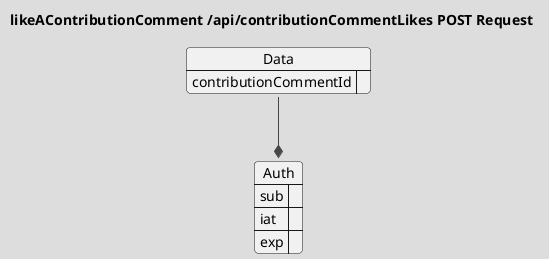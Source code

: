 @startuml likeAContributionComment-Request
!theme toy
skinparam linetype ortho
title "likeAContributionComment /api/contributionCommentLikes POST Request"

json Data {
    "contributionCommentId": ""
}

json Auth {
    "sub": "",
    "iat": "",
    "exp": ""
}

Data --* Auth
@enduml
@startuml likeAContributionComment-Response
!theme toy
title "likeAContributionComment /api/contributionCommentLikes POST Response"

json Data {
    "contributionCommentLikeId": ""
}
@enduml
